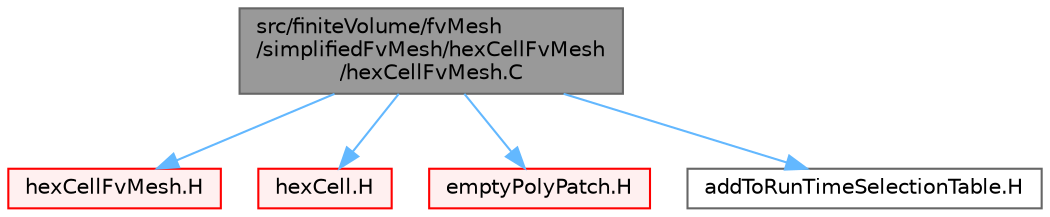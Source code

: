 digraph "src/finiteVolume/fvMesh/simplifiedFvMesh/hexCellFvMesh/hexCellFvMesh.C"
{
 // LATEX_PDF_SIZE
  bgcolor="transparent";
  edge [fontname=Helvetica,fontsize=10,labelfontname=Helvetica,labelfontsize=10];
  node [fontname=Helvetica,fontsize=10,shape=box,height=0.2,width=0.4];
  Node1 [id="Node000001",label="src/finiteVolume/fvMesh\l/simplifiedFvMesh/hexCellFvMesh\l/hexCellFvMesh.C",height=0.2,width=0.4,color="gray40", fillcolor="grey60", style="filled", fontcolor="black",tooltip=" "];
  Node1 -> Node2 [id="edge1_Node000001_Node000002",color="steelblue1",style="solid",tooltip=" "];
  Node2 [id="Node000002",label="hexCellFvMesh.H",height=0.2,width=0.4,color="red", fillcolor="#FFF0F0", style="filled",URL="$hexCellFvMesh_8H.html",tooltip=" "];
  Node1 -> Node370 [id="edge2_Node000001_Node000370",color="steelblue1",style="solid",tooltip=" "];
  Node370 [id="Node000370",label="hexCell.H",height=0.2,width=0.4,color="red", fillcolor="#FFF0F0", style="filled",URL="$hexCell_8H.html",tooltip=" "];
  Node1 -> Node372 [id="edge3_Node000001_Node000372",color="steelblue1",style="solid",tooltip=" "];
  Node372 [id="Node000372",label="emptyPolyPatch.H",height=0.2,width=0.4,color="red", fillcolor="#FFF0F0", style="filled",URL="$emptyPolyPatch_8H.html",tooltip=" "];
  Node1 -> Node373 [id="edge4_Node000001_Node000373",color="steelblue1",style="solid",tooltip=" "];
  Node373 [id="Node000373",label="addToRunTimeSelectionTable.H",height=0.2,width=0.4,color="grey40", fillcolor="white", style="filled",URL="$addToRunTimeSelectionTable_8H.html",tooltip="Macros for easy insertion into run-time selection tables."];
}
